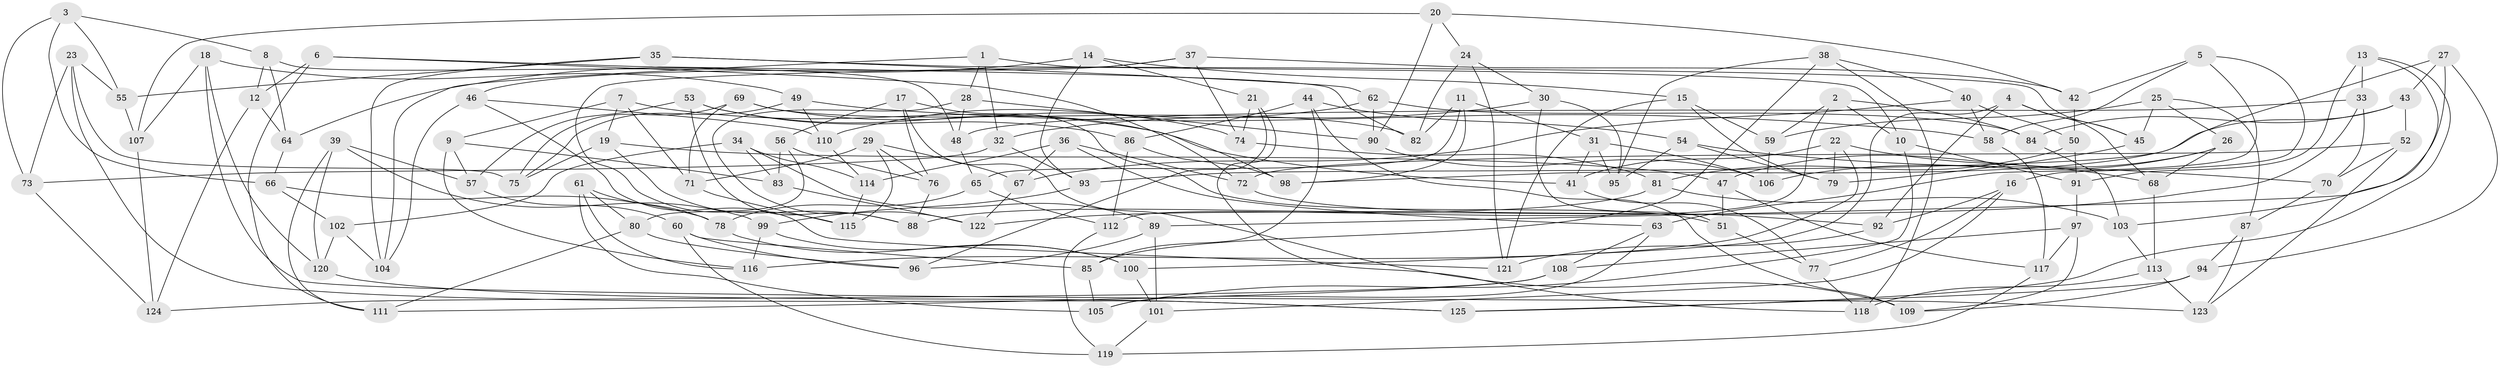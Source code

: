 // Generated by graph-tools (version 1.1) at 2025/11/02/27/25 16:11:48]
// undirected, 125 vertices, 250 edges
graph export_dot {
graph [start="1"]
  node [color=gray90,style=filled];
  1;
  2;
  3;
  4;
  5;
  6;
  7;
  8;
  9;
  10;
  11;
  12;
  13;
  14;
  15;
  16;
  17;
  18;
  19;
  20;
  21;
  22;
  23;
  24;
  25;
  26;
  27;
  28;
  29;
  30;
  31;
  32;
  33;
  34;
  35;
  36;
  37;
  38;
  39;
  40;
  41;
  42;
  43;
  44;
  45;
  46;
  47;
  48;
  49;
  50;
  51;
  52;
  53;
  54;
  55;
  56;
  57;
  58;
  59;
  60;
  61;
  62;
  63;
  64;
  65;
  66;
  67;
  68;
  69;
  70;
  71;
  72;
  73;
  74;
  75;
  76;
  77;
  78;
  79;
  80;
  81;
  82;
  83;
  84;
  85;
  86;
  87;
  88;
  89;
  90;
  91;
  92;
  93;
  94;
  95;
  96;
  97;
  98;
  99;
  100;
  101;
  102;
  103;
  104;
  105;
  106;
  107;
  108;
  109;
  110;
  111;
  112;
  113;
  114;
  115;
  116;
  117;
  118;
  119;
  120;
  121;
  122;
  123;
  124;
  125;
  1 -- 10;
  1 -- 104;
  1 -- 28;
  1 -- 32;
  2 -- 84;
  2 -- 10;
  2 -- 112;
  2 -- 59;
  3 -- 73;
  3 -- 55;
  3 -- 8;
  3 -- 66;
  4 -- 100;
  4 -- 45;
  4 -- 68;
  4 -- 92;
  5 -- 42;
  5 -- 16;
  5 -- 63;
  5 -- 58;
  6 -- 111;
  6 -- 12;
  6 -- 72;
  6 -- 82;
  7 -- 19;
  7 -- 71;
  7 -- 41;
  7 -- 9;
  8 -- 12;
  8 -- 48;
  8 -- 64;
  9 -- 57;
  9 -- 83;
  9 -- 116;
  10 -- 105;
  10 -- 91;
  11 -- 31;
  11 -- 65;
  11 -- 98;
  11 -- 82;
  12 -- 124;
  12 -- 64;
  13 -- 125;
  13 -- 103;
  13 -- 91;
  13 -- 33;
  14 -- 64;
  14 -- 15;
  14 -- 21;
  14 -- 93;
  15 -- 59;
  15 -- 79;
  15 -- 121;
  16 -- 101;
  16 -- 77;
  16 -- 92;
  17 -- 56;
  17 -- 109;
  17 -- 76;
  17 -- 51;
  18 -- 123;
  18 -- 107;
  18 -- 120;
  18 -- 49;
  19 -- 47;
  19 -- 88;
  19 -- 75;
  20 -- 42;
  20 -- 90;
  20 -- 107;
  20 -- 24;
  21 -- 96;
  21 -- 74;
  21 -- 118;
  22 -- 79;
  22 -- 41;
  22 -- 116;
  22 -- 68;
  23 -- 55;
  23 -- 125;
  23 -- 75;
  23 -- 73;
  24 -- 30;
  24 -- 121;
  24 -- 82;
  25 -- 45;
  25 -- 87;
  25 -- 59;
  25 -- 26;
  26 -- 68;
  26 -- 106;
  26 -- 47;
  27 -- 98;
  27 -- 89;
  27 -- 94;
  27 -- 43;
  28 -- 90;
  28 -- 122;
  28 -- 48;
  29 -- 76;
  29 -- 67;
  29 -- 71;
  29 -- 115;
  30 -- 32;
  30 -- 95;
  30 -- 51;
  31 -- 106;
  31 -- 95;
  31 -- 41;
  32 -- 73;
  32 -- 93;
  33 -- 70;
  33 -- 122;
  33 -- 48;
  34 -- 89;
  34 -- 102;
  34 -- 114;
  34 -- 83;
  35 -- 45;
  35 -- 62;
  35 -- 104;
  35 -- 55;
  36 -- 72;
  36 -- 114;
  36 -- 67;
  36 -- 63;
  37 -- 115;
  37 -- 46;
  37 -- 74;
  37 -- 42;
  38 -- 95;
  38 -- 40;
  38 -- 85;
  38 -- 118;
  39 -- 111;
  39 -- 120;
  39 -- 57;
  39 -- 99;
  40 -- 67;
  40 -- 50;
  40 -- 58;
  41 -- 77;
  42 -- 50;
  43 -- 52;
  43 -- 93;
  43 -- 84;
  44 -- 85;
  44 -- 86;
  44 -- 54;
  44 -- 109;
  45 -- 79;
  46 -- 110;
  46 -- 121;
  46 -- 104;
  47 -- 51;
  47 -- 117;
  48 -- 65;
  49 -- 58;
  49 -- 75;
  49 -- 110;
  50 -- 81;
  50 -- 91;
  51 -- 77;
  52 -- 70;
  52 -- 123;
  52 -- 72;
  53 -- 88;
  53 -- 57;
  53 -- 98;
  53 -- 86;
  54 -- 70;
  54 -- 79;
  54 -- 95;
  55 -- 107;
  56 -- 80;
  56 -- 76;
  56 -- 83;
  57 -- 60;
  58 -- 117;
  59 -- 106;
  60 -- 85;
  60 -- 119;
  60 -- 96;
  61 -- 105;
  61 -- 116;
  61 -- 78;
  61 -- 80;
  62 -- 90;
  62 -- 84;
  62 -- 110;
  63 -- 105;
  63 -- 108;
  64 -- 66;
  65 -- 78;
  65 -- 112;
  66 -- 102;
  66 -- 78;
  67 -- 122;
  68 -- 113;
  69 -- 71;
  69 -- 82;
  69 -- 74;
  69 -- 75;
  70 -- 87;
  71 -- 115;
  72 -- 92;
  73 -- 124;
  74 -- 81;
  76 -- 88;
  77 -- 118;
  78 -- 100;
  80 -- 111;
  80 -- 96;
  81 -- 103;
  81 -- 88;
  83 -- 122;
  84 -- 103;
  85 -- 105;
  86 -- 98;
  86 -- 112;
  87 -- 94;
  87 -- 123;
  89 -- 96;
  89 -- 101;
  90 -- 106;
  91 -- 97;
  92 -- 121;
  93 -- 99;
  94 -- 125;
  94 -- 109;
  97 -- 109;
  97 -- 108;
  97 -- 117;
  99 -- 116;
  99 -- 100;
  100 -- 101;
  101 -- 119;
  102 -- 120;
  102 -- 104;
  103 -- 113;
  107 -- 124;
  108 -- 111;
  108 -- 124;
  110 -- 114;
  112 -- 119;
  113 -- 118;
  113 -- 123;
  114 -- 115;
  117 -- 119;
  120 -- 125;
}
